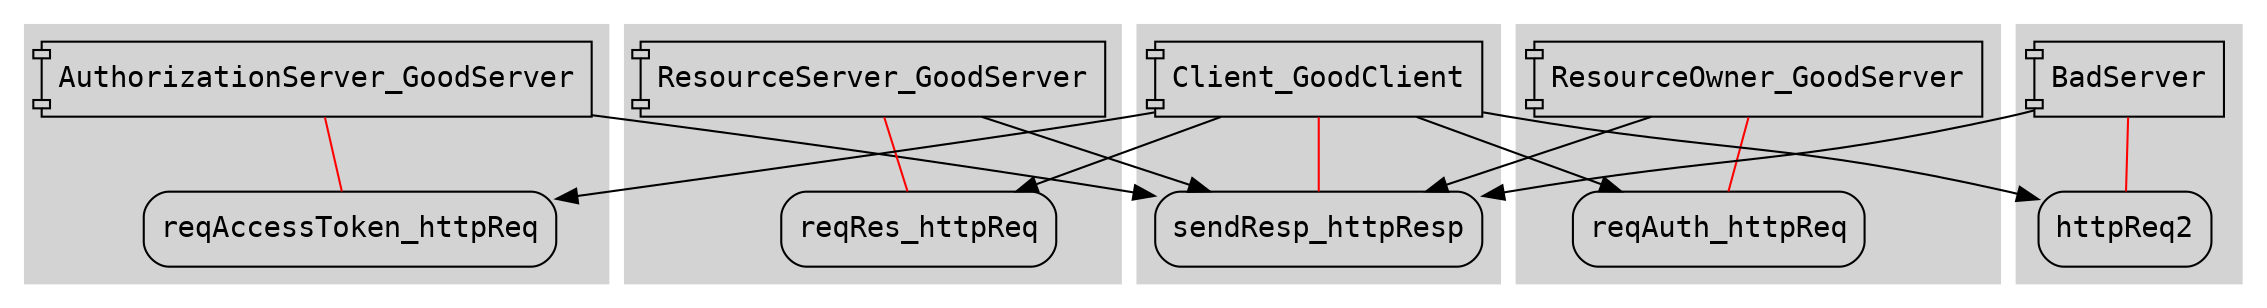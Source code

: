 digraph g {
graph[fontname="courier", splines=true, concentrate=true];
node[fontname="courier"];
edge[fontname="courier", len=1.0];
subgraph cluster_AuthorizationServer_GoodServer { 
style=filled; color=lightgrey;
AuthorizationServer_GoodServer [shape=component];
reqAccessToken_httpReq [shape=rectangle,style="rounded"];
AuthorizationServer_GoodServer -> reqAccessToken_httpReq [dir=none,color=red];
}
AuthorizationServer_GoodServer -> sendResp_httpResp;
subgraph cluster_ResourceServer_GoodServer { 
style=filled; color=lightgrey;
ResourceServer_GoodServer [shape=component];
reqRes_httpReq [shape=rectangle,style="rounded"];
ResourceServer_GoodServer -> reqRes_httpReq [dir=none,color=red];
}
ResourceServer_GoodServer -> sendResp_httpResp;
subgraph cluster_ResourceOwner_GoodServer { 
style=filled; color=lightgrey;
ResourceOwner_GoodServer [shape=component];
reqAuth_httpReq [shape=rectangle,style="rounded"];
ResourceOwner_GoodServer -> reqAuth_httpReq [dir=none,color=red];
}
ResourceOwner_GoodServer -> sendResp_httpResp;
subgraph cluster_BadServer { 
style=filled; color=lightgrey;
BadServer [shape=component];
httpReq2 [shape=rectangle,style="rounded"];
BadServer -> httpReq2 [dir=none,color=red];
}
BadServer -> sendResp_httpResp;
subgraph cluster_Client_GoodClient { 
style=filled; color=lightgrey;
Client_GoodClient [shape=component];
sendResp_httpResp [shape=rectangle,style="rounded"];
Client_GoodClient -> sendResp_httpResp [dir=none,color=red];
}
Client_GoodClient -> reqAuth_httpReq;
Client_GoodClient -> reqRes_httpReq;
Client_GoodClient -> reqAccessToken_httpReq;
Client_GoodClient -> httpReq2;
}
